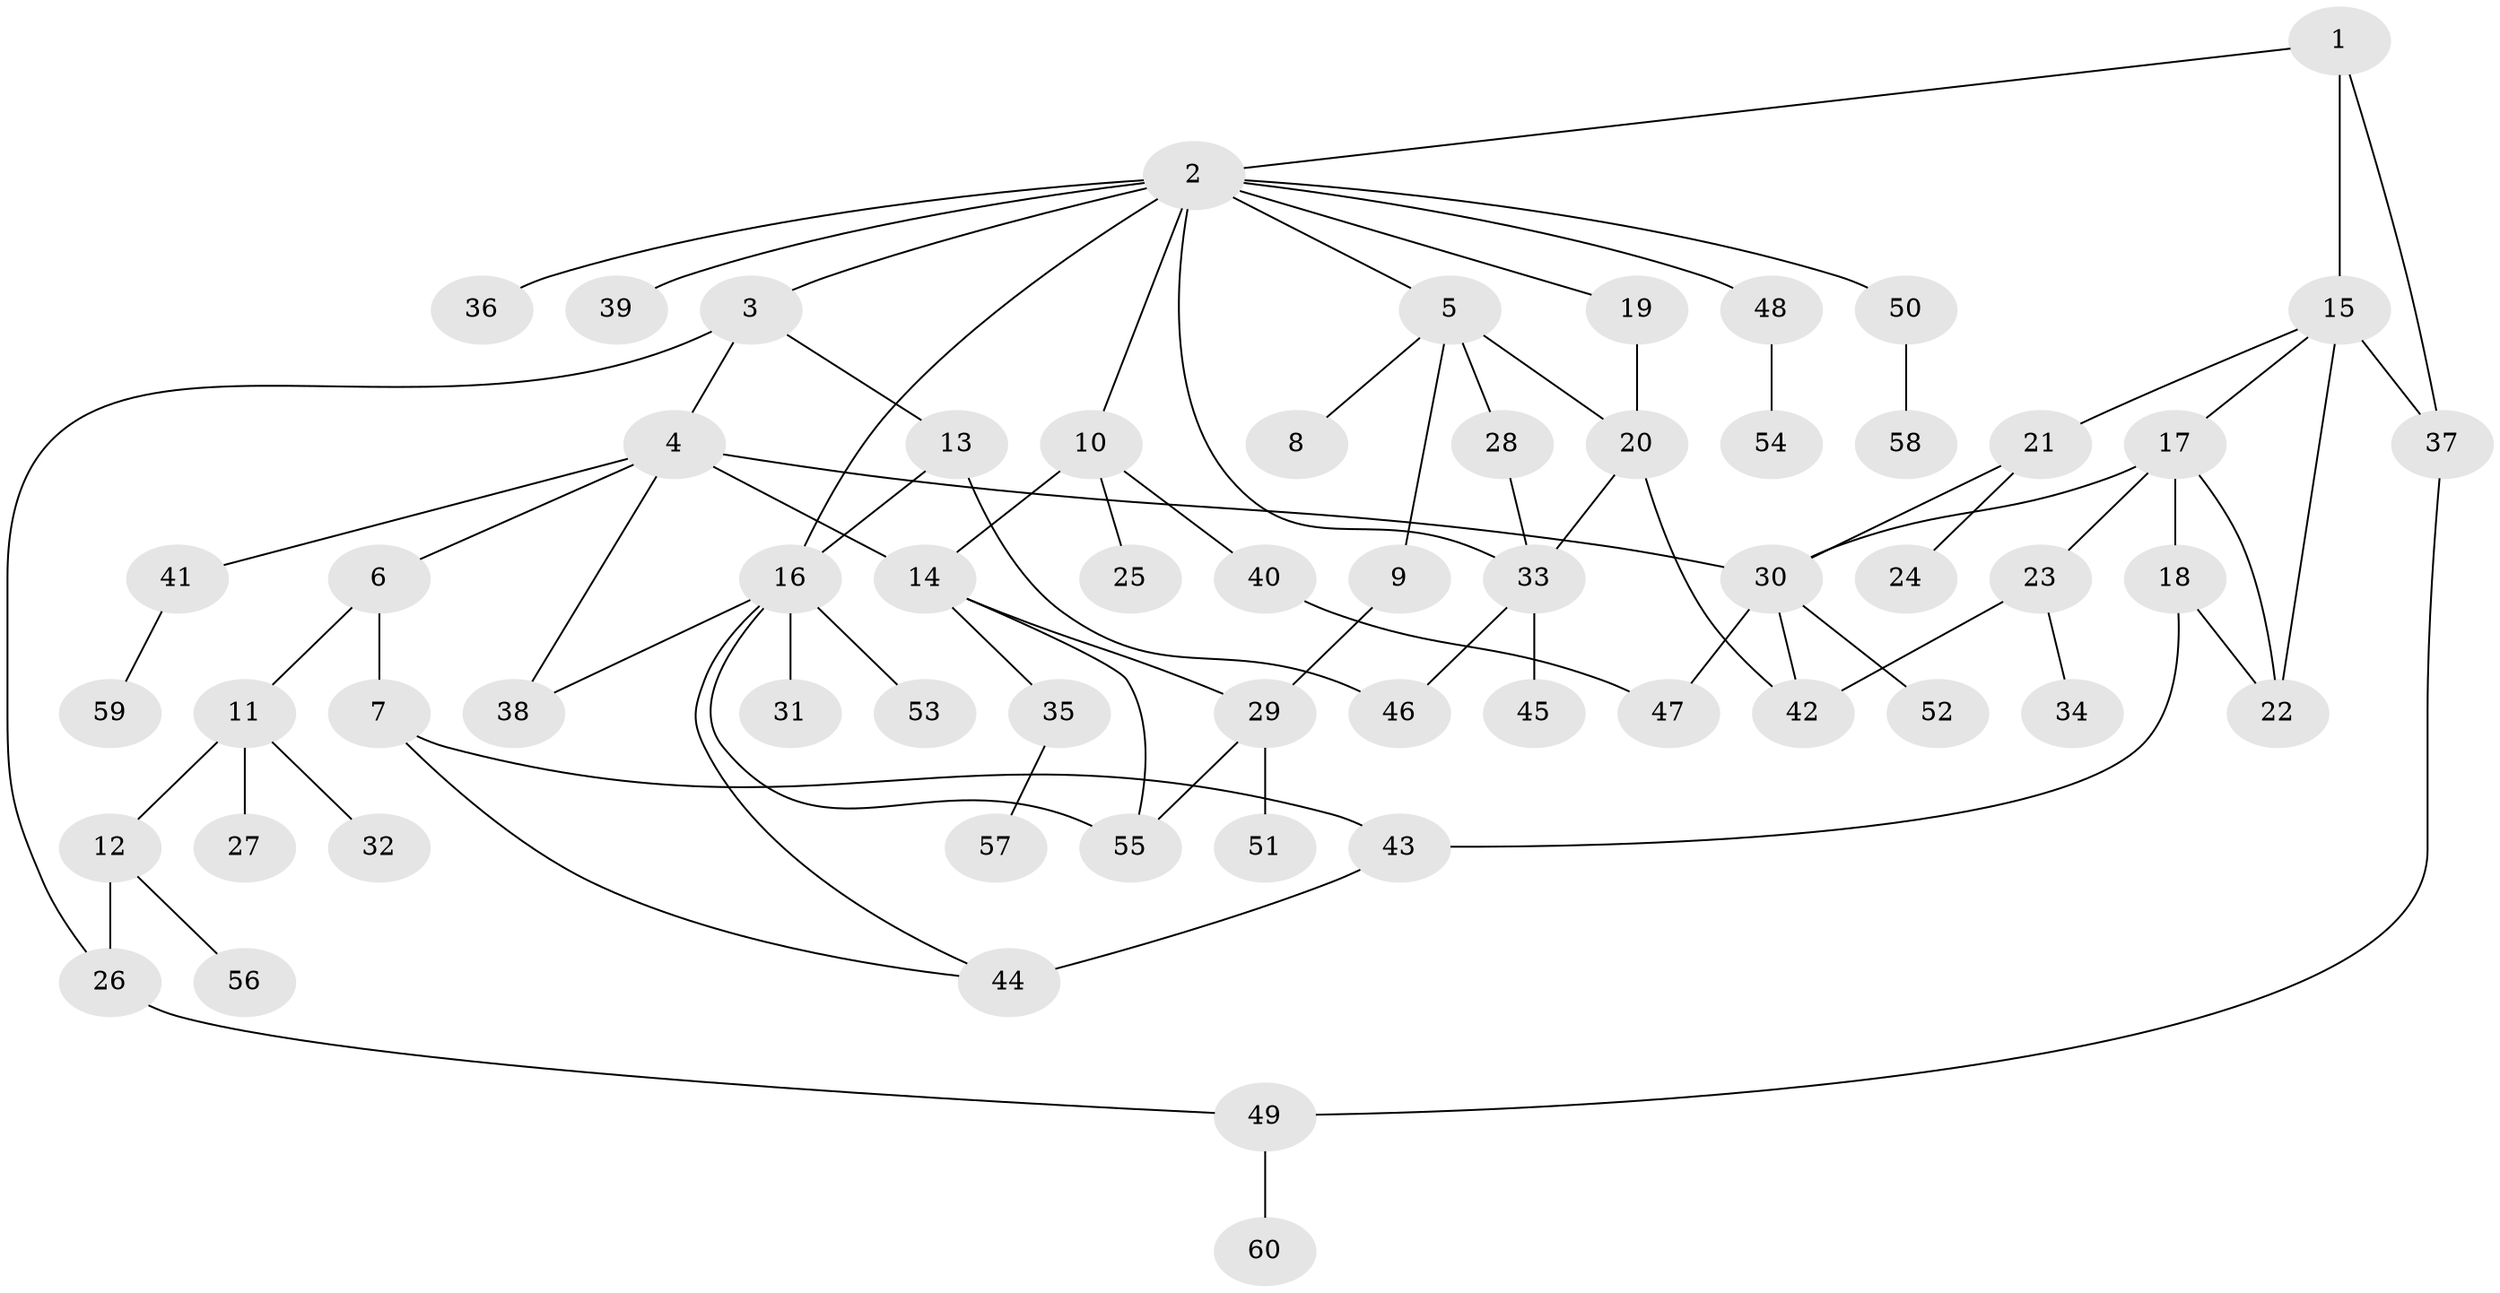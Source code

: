 // original degree distribution, {3: 0.15966386554621848, 12: 0.008403361344537815, 4: 0.04201680672268908, 6: 0.04201680672268908, 5: 0.058823529411764705, 2: 0.31092436974789917, 7: 0.008403361344537815, 8: 0.008403361344537815, 1: 0.36134453781512604}
// Generated by graph-tools (version 1.1) at 2025/34/03/09/25 02:34:01]
// undirected, 60 vertices, 82 edges
graph export_dot {
graph [start="1"]
  node [color=gray90,style=filled];
  1;
  2;
  3;
  4;
  5;
  6;
  7;
  8;
  9;
  10;
  11;
  12;
  13;
  14;
  15;
  16;
  17;
  18;
  19;
  20;
  21;
  22;
  23;
  24;
  25;
  26;
  27;
  28;
  29;
  30;
  31;
  32;
  33;
  34;
  35;
  36;
  37;
  38;
  39;
  40;
  41;
  42;
  43;
  44;
  45;
  46;
  47;
  48;
  49;
  50;
  51;
  52;
  53;
  54;
  55;
  56;
  57;
  58;
  59;
  60;
  1 -- 2 [weight=1.0];
  1 -- 15 [weight=1.0];
  1 -- 37 [weight=1.0];
  2 -- 3 [weight=1.0];
  2 -- 5 [weight=1.0];
  2 -- 10 [weight=1.0];
  2 -- 16 [weight=1.0];
  2 -- 19 [weight=1.0];
  2 -- 33 [weight=1.0];
  2 -- 36 [weight=1.0];
  2 -- 39 [weight=1.0];
  2 -- 48 [weight=1.0];
  2 -- 50 [weight=1.0];
  3 -- 4 [weight=1.0];
  3 -- 13 [weight=1.0];
  3 -- 26 [weight=1.0];
  4 -- 6 [weight=1.0];
  4 -- 14 [weight=1.0];
  4 -- 30 [weight=1.0];
  4 -- 38 [weight=1.0];
  4 -- 41 [weight=1.0];
  5 -- 8 [weight=1.0];
  5 -- 9 [weight=1.0];
  5 -- 20 [weight=1.0];
  5 -- 28 [weight=2.0];
  6 -- 7 [weight=1.0];
  6 -- 11 [weight=1.0];
  7 -- 43 [weight=1.0];
  7 -- 44 [weight=1.0];
  9 -- 29 [weight=1.0];
  10 -- 14 [weight=1.0];
  10 -- 25 [weight=1.0];
  10 -- 40 [weight=2.0];
  11 -- 12 [weight=1.0];
  11 -- 27 [weight=1.0];
  11 -- 32 [weight=1.0];
  12 -- 26 [weight=3.0];
  12 -- 56 [weight=1.0];
  13 -- 16 [weight=1.0];
  13 -- 46 [weight=1.0];
  14 -- 29 [weight=1.0];
  14 -- 35 [weight=1.0];
  14 -- 55 [weight=1.0];
  15 -- 17 [weight=1.0];
  15 -- 21 [weight=1.0];
  15 -- 22 [weight=1.0];
  15 -- 37 [weight=2.0];
  16 -- 31 [weight=1.0];
  16 -- 38 [weight=1.0];
  16 -- 44 [weight=1.0];
  16 -- 53 [weight=1.0];
  16 -- 55 [weight=1.0];
  17 -- 18 [weight=1.0];
  17 -- 22 [weight=1.0];
  17 -- 23 [weight=1.0];
  17 -- 30 [weight=1.0];
  18 -- 22 [weight=1.0];
  18 -- 43 [weight=1.0];
  19 -- 20 [weight=3.0];
  20 -- 33 [weight=1.0];
  20 -- 42 [weight=1.0];
  21 -- 24 [weight=1.0];
  21 -- 30 [weight=1.0];
  23 -- 34 [weight=2.0];
  23 -- 42 [weight=1.0];
  26 -- 49 [weight=1.0];
  28 -- 33 [weight=1.0];
  29 -- 51 [weight=1.0];
  29 -- 55 [weight=1.0];
  30 -- 42 [weight=1.0];
  30 -- 47 [weight=1.0];
  30 -- 52 [weight=1.0];
  33 -- 45 [weight=1.0];
  33 -- 46 [weight=1.0];
  35 -- 57 [weight=1.0];
  37 -- 49 [weight=1.0];
  40 -- 47 [weight=1.0];
  41 -- 59 [weight=1.0];
  43 -- 44 [weight=2.0];
  48 -- 54 [weight=1.0];
  49 -- 60 [weight=1.0];
  50 -- 58 [weight=1.0];
}
